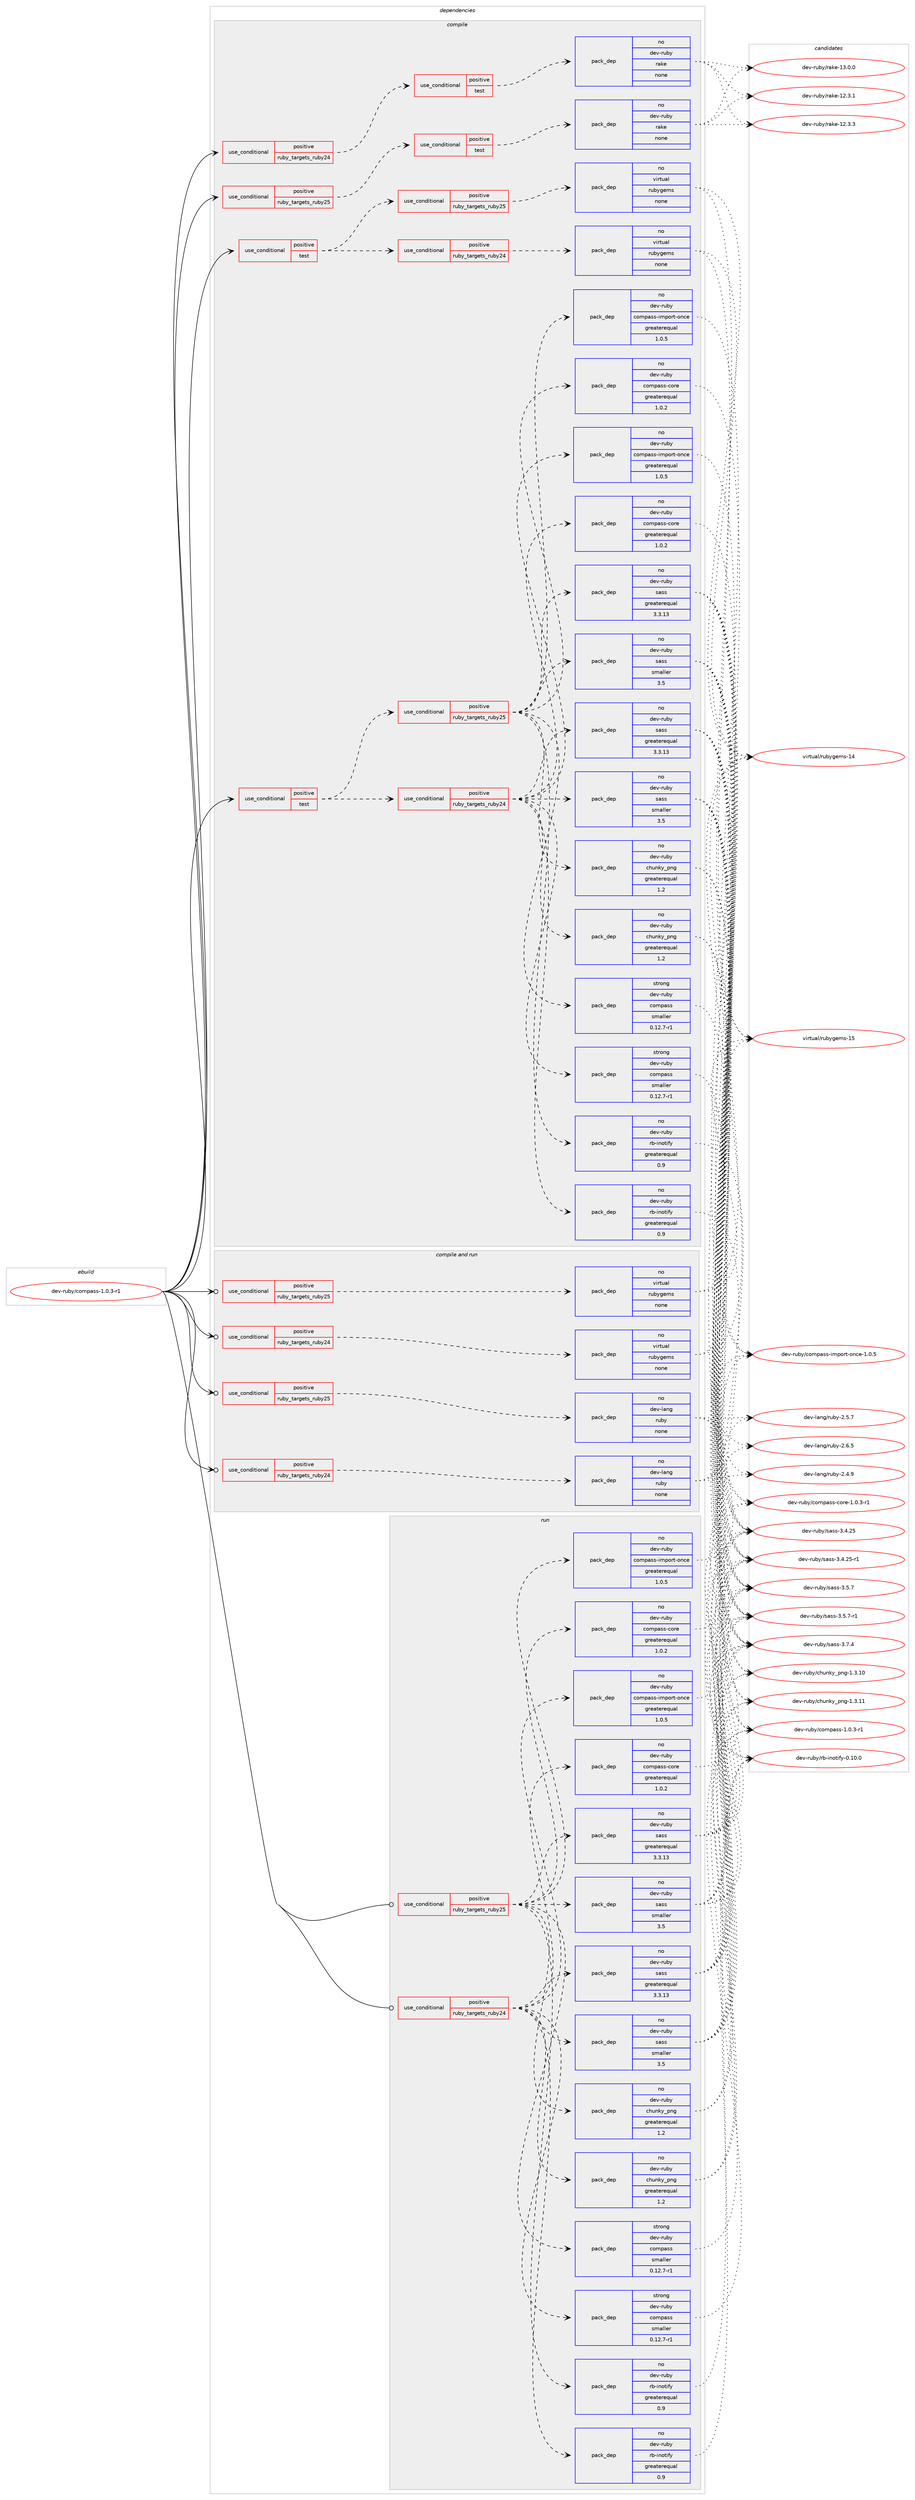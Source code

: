 digraph prolog {

# *************
# Graph options
# *************

newrank=true;
concentrate=true;
compound=true;
graph [rankdir=LR,fontname=Helvetica,fontsize=10,ranksep=1.5];#, ranksep=2.5, nodesep=0.2];
edge  [arrowhead=vee];
node  [fontname=Helvetica,fontsize=10];

# **********
# The ebuild
# **********

subgraph cluster_leftcol {
color=gray;
rank=same;
label=<<i>ebuild</i>>;
id [label="dev-ruby/compass-1.0.3-r1", color=red, width=4, href="../dev-ruby/compass-1.0.3-r1.svg"];
}

# ****************
# The dependencies
# ****************

subgraph cluster_midcol {
color=gray;
label=<<i>dependencies</i>>;
subgraph cluster_compile {
fillcolor="#eeeeee";
style=filled;
label=<<i>compile</i>>;
subgraph cond160646 {
dependency682043 [label=<<TABLE BORDER="0" CELLBORDER="1" CELLSPACING="0" CELLPADDING="4"><TR><TD ROWSPAN="3" CELLPADDING="10">use_conditional</TD></TR><TR><TD>positive</TD></TR><TR><TD>ruby_targets_ruby24</TD></TR></TABLE>>, shape=none, color=red];
subgraph cond160647 {
dependency682044 [label=<<TABLE BORDER="0" CELLBORDER="1" CELLSPACING="0" CELLPADDING="4"><TR><TD ROWSPAN="3" CELLPADDING="10">use_conditional</TD></TR><TR><TD>positive</TD></TR><TR><TD>test</TD></TR></TABLE>>, shape=none, color=red];
subgraph pack509431 {
dependency682045 [label=<<TABLE BORDER="0" CELLBORDER="1" CELLSPACING="0" CELLPADDING="4" WIDTH="220"><TR><TD ROWSPAN="6" CELLPADDING="30">pack_dep</TD></TR><TR><TD WIDTH="110">no</TD></TR><TR><TD>dev-ruby</TD></TR><TR><TD>rake</TD></TR><TR><TD>none</TD></TR><TR><TD></TD></TR></TABLE>>, shape=none, color=blue];
}
dependency682044:e -> dependency682045:w [weight=20,style="dashed",arrowhead="vee"];
}
dependency682043:e -> dependency682044:w [weight=20,style="dashed",arrowhead="vee"];
}
id:e -> dependency682043:w [weight=20,style="solid",arrowhead="vee"];
subgraph cond160648 {
dependency682046 [label=<<TABLE BORDER="0" CELLBORDER="1" CELLSPACING="0" CELLPADDING="4"><TR><TD ROWSPAN="3" CELLPADDING="10">use_conditional</TD></TR><TR><TD>positive</TD></TR><TR><TD>ruby_targets_ruby25</TD></TR></TABLE>>, shape=none, color=red];
subgraph cond160649 {
dependency682047 [label=<<TABLE BORDER="0" CELLBORDER="1" CELLSPACING="0" CELLPADDING="4"><TR><TD ROWSPAN="3" CELLPADDING="10">use_conditional</TD></TR><TR><TD>positive</TD></TR><TR><TD>test</TD></TR></TABLE>>, shape=none, color=red];
subgraph pack509432 {
dependency682048 [label=<<TABLE BORDER="0" CELLBORDER="1" CELLSPACING="0" CELLPADDING="4" WIDTH="220"><TR><TD ROWSPAN="6" CELLPADDING="30">pack_dep</TD></TR><TR><TD WIDTH="110">no</TD></TR><TR><TD>dev-ruby</TD></TR><TR><TD>rake</TD></TR><TR><TD>none</TD></TR><TR><TD></TD></TR></TABLE>>, shape=none, color=blue];
}
dependency682047:e -> dependency682048:w [weight=20,style="dashed",arrowhead="vee"];
}
dependency682046:e -> dependency682047:w [weight=20,style="dashed",arrowhead="vee"];
}
id:e -> dependency682046:w [weight=20,style="solid",arrowhead="vee"];
subgraph cond160650 {
dependency682049 [label=<<TABLE BORDER="0" CELLBORDER="1" CELLSPACING="0" CELLPADDING="4"><TR><TD ROWSPAN="3" CELLPADDING="10">use_conditional</TD></TR><TR><TD>positive</TD></TR><TR><TD>test</TD></TR></TABLE>>, shape=none, color=red];
subgraph cond160651 {
dependency682050 [label=<<TABLE BORDER="0" CELLBORDER="1" CELLSPACING="0" CELLPADDING="4"><TR><TD ROWSPAN="3" CELLPADDING="10">use_conditional</TD></TR><TR><TD>positive</TD></TR><TR><TD>ruby_targets_ruby24</TD></TR></TABLE>>, shape=none, color=red];
subgraph pack509433 {
dependency682051 [label=<<TABLE BORDER="0" CELLBORDER="1" CELLSPACING="0" CELLPADDING="4" WIDTH="220"><TR><TD ROWSPAN="6" CELLPADDING="30">pack_dep</TD></TR><TR><TD WIDTH="110">no</TD></TR><TR><TD>dev-ruby</TD></TR><TR><TD>chunky_png</TD></TR><TR><TD>greaterequal</TD></TR><TR><TD>1.2</TD></TR></TABLE>>, shape=none, color=blue];
}
dependency682050:e -> dependency682051:w [weight=20,style="dashed",arrowhead="vee"];
subgraph pack509434 {
dependency682052 [label=<<TABLE BORDER="0" CELLBORDER="1" CELLSPACING="0" CELLPADDING="4" WIDTH="220"><TR><TD ROWSPAN="6" CELLPADDING="30">pack_dep</TD></TR><TR><TD WIDTH="110">no</TD></TR><TR><TD>dev-ruby</TD></TR><TR><TD>compass-core</TD></TR><TR><TD>greaterequal</TD></TR><TR><TD>1.0.2</TD></TR></TABLE>>, shape=none, color=blue];
}
dependency682050:e -> dependency682052:w [weight=20,style="dashed",arrowhead="vee"];
subgraph pack509435 {
dependency682053 [label=<<TABLE BORDER="0" CELLBORDER="1" CELLSPACING="0" CELLPADDING="4" WIDTH="220"><TR><TD ROWSPAN="6" CELLPADDING="30">pack_dep</TD></TR><TR><TD WIDTH="110">no</TD></TR><TR><TD>dev-ruby</TD></TR><TR><TD>compass-import-once</TD></TR><TR><TD>greaterequal</TD></TR><TR><TD>1.0.5</TD></TR></TABLE>>, shape=none, color=blue];
}
dependency682050:e -> dependency682053:w [weight=20,style="dashed",arrowhead="vee"];
subgraph pack509436 {
dependency682054 [label=<<TABLE BORDER="0" CELLBORDER="1" CELLSPACING="0" CELLPADDING="4" WIDTH="220"><TR><TD ROWSPAN="6" CELLPADDING="30">pack_dep</TD></TR><TR><TD WIDTH="110">no</TD></TR><TR><TD>dev-ruby</TD></TR><TR><TD>rb-inotify</TD></TR><TR><TD>greaterequal</TD></TR><TR><TD>0.9</TD></TR></TABLE>>, shape=none, color=blue];
}
dependency682050:e -> dependency682054:w [weight=20,style="dashed",arrowhead="vee"];
subgraph pack509437 {
dependency682055 [label=<<TABLE BORDER="0" CELLBORDER="1" CELLSPACING="0" CELLPADDING="4" WIDTH="220"><TR><TD ROWSPAN="6" CELLPADDING="30">pack_dep</TD></TR><TR><TD WIDTH="110">no</TD></TR><TR><TD>dev-ruby</TD></TR><TR><TD>sass</TD></TR><TR><TD>greaterequal</TD></TR><TR><TD>3.3.13</TD></TR></TABLE>>, shape=none, color=blue];
}
dependency682050:e -> dependency682055:w [weight=20,style="dashed",arrowhead="vee"];
subgraph pack509438 {
dependency682056 [label=<<TABLE BORDER="0" CELLBORDER="1" CELLSPACING="0" CELLPADDING="4" WIDTH="220"><TR><TD ROWSPAN="6" CELLPADDING="30">pack_dep</TD></TR><TR><TD WIDTH="110">no</TD></TR><TR><TD>dev-ruby</TD></TR><TR><TD>sass</TD></TR><TR><TD>smaller</TD></TR><TR><TD>3.5</TD></TR></TABLE>>, shape=none, color=blue];
}
dependency682050:e -> dependency682056:w [weight=20,style="dashed",arrowhead="vee"];
subgraph pack509439 {
dependency682057 [label=<<TABLE BORDER="0" CELLBORDER="1" CELLSPACING="0" CELLPADDING="4" WIDTH="220"><TR><TD ROWSPAN="6" CELLPADDING="30">pack_dep</TD></TR><TR><TD WIDTH="110">strong</TD></TR><TR><TD>dev-ruby</TD></TR><TR><TD>compass</TD></TR><TR><TD>smaller</TD></TR><TR><TD>0.12.7-r1</TD></TR></TABLE>>, shape=none, color=blue];
}
dependency682050:e -> dependency682057:w [weight=20,style="dashed",arrowhead="vee"];
}
dependency682049:e -> dependency682050:w [weight=20,style="dashed",arrowhead="vee"];
subgraph cond160652 {
dependency682058 [label=<<TABLE BORDER="0" CELLBORDER="1" CELLSPACING="0" CELLPADDING="4"><TR><TD ROWSPAN="3" CELLPADDING="10">use_conditional</TD></TR><TR><TD>positive</TD></TR><TR><TD>ruby_targets_ruby25</TD></TR></TABLE>>, shape=none, color=red];
subgraph pack509440 {
dependency682059 [label=<<TABLE BORDER="0" CELLBORDER="1" CELLSPACING="0" CELLPADDING="4" WIDTH="220"><TR><TD ROWSPAN="6" CELLPADDING="30">pack_dep</TD></TR><TR><TD WIDTH="110">no</TD></TR><TR><TD>dev-ruby</TD></TR><TR><TD>chunky_png</TD></TR><TR><TD>greaterequal</TD></TR><TR><TD>1.2</TD></TR></TABLE>>, shape=none, color=blue];
}
dependency682058:e -> dependency682059:w [weight=20,style="dashed",arrowhead="vee"];
subgraph pack509441 {
dependency682060 [label=<<TABLE BORDER="0" CELLBORDER="1" CELLSPACING="0" CELLPADDING="4" WIDTH="220"><TR><TD ROWSPAN="6" CELLPADDING="30">pack_dep</TD></TR><TR><TD WIDTH="110">no</TD></TR><TR><TD>dev-ruby</TD></TR><TR><TD>compass-core</TD></TR><TR><TD>greaterequal</TD></TR><TR><TD>1.0.2</TD></TR></TABLE>>, shape=none, color=blue];
}
dependency682058:e -> dependency682060:w [weight=20,style="dashed",arrowhead="vee"];
subgraph pack509442 {
dependency682061 [label=<<TABLE BORDER="0" CELLBORDER="1" CELLSPACING="0" CELLPADDING="4" WIDTH="220"><TR><TD ROWSPAN="6" CELLPADDING="30">pack_dep</TD></TR><TR><TD WIDTH="110">no</TD></TR><TR><TD>dev-ruby</TD></TR><TR><TD>compass-import-once</TD></TR><TR><TD>greaterequal</TD></TR><TR><TD>1.0.5</TD></TR></TABLE>>, shape=none, color=blue];
}
dependency682058:e -> dependency682061:w [weight=20,style="dashed",arrowhead="vee"];
subgraph pack509443 {
dependency682062 [label=<<TABLE BORDER="0" CELLBORDER="1" CELLSPACING="0" CELLPADDING="4" WIDTH="220"><TR><TD ROWSPAN="6" CELLPADDING="30">pack_dep</TD></TR><TR><TD WIDTH="110">no</TD></TR><TR><TD>dev-ruby</TD></TR><TR><TD>rb-inotify</TD></TR><TR><TD>greaterequal</TD></TR><TR><TD>0.9</TD></TR></TABLE>>, shape=none, color=blue];
}
dependency682058:e -> dependency682062:w [weight=20,style="dashed",arrowhead="vee"];
subgraph pack509444 {
dependency682063 [label=<<TABLE BORDER="0" CELLBORDER="1" CELLSPACING="0" CELLPADDING="4" WIDTH="220"><TR><TD ROWSPAN="6" CELLPADDING="30">pack_dep</TD></TR><TR><TD WIDTH="110">no</TD></TR><TR><TD>dev-ruby</TD></TR><TR><TD>sass</TD></TR><TR><TD>greaterequal</TD></TR><TR><TD>3.3.13</TD></TR></TABLE>>, shape=none, color=blue];
}
dependency682058:e -> dependency682063:w [weight=20,style="dashed",arrowhead="vee"];
subgraph pack509445 {
dependency682064 [label=<<TABLE BORDER="0" CELLBORDER="1" CELLSPACING="0" CELLPADDING="4" WIDTH="220"><TR><TD ROWSPAN="6" CELLPADDING="30">pack_dep</TD></TR><TR><TD WIDTH="110">no</TD></TR><TR><TD>dev-ruby</TD></TR><TR><TD>sass</TD></TR><TR><TD>smaller</TD></TR><TR><TD>3.5</TD></TR></TABLE>>, shape=none, color=blue];
}
dependency682058:e -> dependency682064:w [weight=20,style="dashed",arrowhead="vee"];
subgraph pack509446 {
dependency682065 [label=<<TABLE BORDER="0" CELLBORDER="1" CELLSPACING="0" CELLPADDING="4" WIDTH="220"><TR><TD ROWSPAN="6" CELLPADDING="30">pack_dep</TD></TR><TR><TD WIDTH="110">strong</TD></TR><TR><TD>dev-ruby</TD></TR><TR><TD>compass</TD></TR><TR><TD>smaller</TD></TR><TR><TD>0.12.7-r1</TD></TR></TABLE>>, shape=none, color=blue];
}
dependency682058:e -> dependency682065:w [weight=20,style="dashed",arrowhead="vee"];
}
dependency682049:e -> dependency682058:w [weight=20,style="dashed",arrowhead="vee"];
}
id:e -> dependency682049:w [weight=20,style="solid",arrowhead="vee"];
subgraph cond160653 {
dependency682066 [label=<<TABLE BORDER="0" CELLBORDER="1" CELLSPACING="0" CELLPADDING="4"><TR><TD ROWSPAN="3" CELLPADDING="10">use_conditional</TD></TR><TR><TD>positive</TD></TR><TR><TD>test</TD></TR></TABLE>>, shape=none, color=red];
subgraph cond160654 {
dependency682067 [label=<<TABLE BORDER="0" CELLBORDER="1" CELLSPACING="0" CELLPADDING="4"><TR><TD ROWSPAN="3" CELLPADDING="10">use_conditional</TD></TR><TR><TD>positive</TD></TR><TR><TD>ruby_targets_ruby24</TD></TR></TABLE>>, shape=none, color=red];
subgraph pack509447 {
dependency682068 [label=<<TABLE BORDER="0" CELLBORDER="1" CELLSPACING="0" CELLPADDING="4" WIDTH="220"><TR><TD ROWSPAN="6" CELLPADDING="30">pack_dep</TD></TR><TR><TD WIDTH="110">no</TD></TR><TR><TD>virtual</TD></TR><TR><TD>rubygems</TD></TR><TR><TD>none</TD></TR><TR><TD></TD></TR></TABLE>>, shape=none, color=blue];
}
dependency682067:e -> dependency682068:w [weight=20,style="dashed",arrowhead="vee"];
}
dependency682066:e -> dependency682067:w [weight=20,style="dashed",arrowhead="vee"];
subgraph cond160655 {
dependency682069 [label=<<TABLE BORDER="0" CELLBORDER="1" CELLSPACING="0" CELLPADDING="4"><TR><TD ROWSPAN="3" CELLPADDING="10">use_conditional</TD></TR><TR><TD>positive</TD></TR><TR><TD>ruby_targets_ruby25</TD></TR></TABLE>>, shape=none, color=red];
subgraph pack509448 {
dependency682070 [label=<<TABLE BORDER="0" CELLBORDER="1" CELLSPACING="0" CELLPADDING="4" WIDTH="220"><TR><TD ROWSPAN="6" CELLPADDING="30">pack_dep</TD></TR><TR><TD WIDTH="110">no</TD></TR><TR><TD>virtual</TD></TR><TR><TD>rubygems</TD></TR><TR><TD>none</TD></TR><TR><TD></TD></TR></TABLE>>, shape=none, color=blue];
}
dependency682069:e -> dependency682070:w [weight=20,style="dashed",arrowhead="vee"];
}
dependency682066:e -> dependency682069:w [weight=20,style="dashed",arrowhead="vee"];
}
id:e -> dependency682066:w [weight=20,style="solid",arrowhead="vee"];
}
subgraph cluster_compileandrun {
fillcolor="#eeeeee";
style=filled;
label=<<i>compile and run</i>>;
subgraph cond160656 {
dependency682071 [label=<<TABLE BORDER="0" CELLBORDER="1" CELLSPACING="0" CELLPADDING="4"><TR><TD ROWSPAN="3" CELLPADDING="10">use_conditional</TD></TR><TR><TD>positive</TD></TR><TR><TD>ruby_targets_ruby24</TD></TR></TABLE>>, shape=none, color=red];
subgraph pack509449 {
dependency682072 [label=<<TABLE BORDER="0" CELLBORDER="1" CELLSPACING="0" CELLPADDING="4" WIDTH="220"><TR><TD ROWSPAN="6" CELLPADDING="30">pack_dep</TD></TR><TR><TD WIDTH="110">no</TD></TR><TR><TD>dev-lang</TD></TR><TR><TD>ruby</TD></TR><TR><TD>none</TD></TR><TR><TD></TD></TR></TABLE>>, shape=none, color=blue];
}
dependency682071:e -> dependency682072:w [weight=20,style="dashed",arrowhead="vee"];
}
id:e -> dependency682071:w [weight=20,style="solid",arrowhead="odotvee"];
subgraph cond160657 {
dependency682073 [label=<<TABLE BORDER="0" CELLBORDER="1" CELLSPACING="0" CELLPADDING="4"><TR><TD ROWSPAN="3" CELLPADDING="10">use_conditional</TD></TR><TR><TD>positive</TD></TR><TR><TD>ruby_targets_ruby24</TD></TR></TABLE>>, shape=none, color=red];
subgraph pack509450 {
dependency682074 [label=<<TABLE BORDER="0" CELLBORDER="1" CELLSPACING="0" CELLPADDING="4" WIDTH="220"><TR><TD ROWSPAN="6" CELLPADDING="30">pack_dep</TD></TR><TR><TD WIDTH="110">no</TD></TR><TR><TD>virtual</TD></TR><TR><TD>rubygems</TD></TR><TR><TD>none</TD></TR><TR><TD></TD></TR></TABLE>>, shape=none, color=blue];
}
dependency682073:e -> dependency682074:w [weight=20,style="dashed",arrowhead="vee"];
}
id:e -> dependency682073:w [weight=20,style="solid",arrowhead="odotvee"];
subgraph cond160658 {
dependency682075 [label=<<TABLE BORDER="0" CELLBORDER="1" CELLSPACING="0" CELLPADDING="4"><TR><TD ROWSPAN="3" CELLPADDING="10">use_conditional</TD></TR><TR><TD>positive</TD></TR><TR><TD>ruby_targets_ruby25</TD></TR></TABLE>>, shape=none, color=red];
subgraph pack509451 {
dependency682076 [label=<<TABLE BORDER="0" CELLBORDER="1" CELLSPACING="0" CELLPADDING="4" WIDTH="220"><TR><TD ROWSPAN="6" CELLPADDING="30">pack_dep</TD></TR><TR><TD WIDTH="110">no</TD></TR><TR><TD>dev-lang</TD></TR><TR><TD>ruby</TD></TR><TR><TD>none</TD></TR><TR><TD></TD></TR></TABLE>>, shape=none, color=blue];
}
dependency682075:e -> dependency682076:w [weight=20,style="dashed",arrowhead="vee"];
}
id:e -> dependency682075:w [weight=20,style="solid",arrowhead="odotvee"];
subgraph cond160659 {
dependency682077 [label=<<TABLE BORDER="0" CELLBORDER="1" CELLSPACING="0" CELLPADDING="4"><TR><TD ROWSPAN="3" CELLPADDING="10">use_conditional</TD></TR><TR><TD>positive</TD></TR><TR><TD>ruby_targets_ruby25</TD></TR></TABLE>>, shape=none, color=red];
subgraph pack509452 {
dependency682078 [label=<<TABLE BORDER="0" CELLBORDER="1" CELLSPACING="0" CELLPADDING="4" WIDTH="220"><TR><TD ROWSPAN="6" CELLPADDING="30">pack_dep</TD></TR><TR><TD WIDTH="110">no</TD></TR><TR><TD>virtual</TD></TR><TR><TD>rubygems</TD></TR><TR><TD>none</TD></TR><TR><TD></TD></TR></TABLE>>, shape=none, color=blue];
}
dependency682077:e -> dependency682078:w [weight=20,style="dashed",arrowhead="vee"];
}
id:e -> dependency682077:w [weight=20,style="solid",arrowhead="odotvee"];
}
subgraph cluster_run {
fillcolor="#eeeeee";
style=filled;
label=<<i>run</i>>;
subgraph cond160660 {
dependency682079 [label=<<TABLE BORDER="0" CELLBORDER="1" CELLSPACING="0" CELLPADDING="4"><TR><TD ROWSPAN="3" CELLPADDING="10">use_conditional</TD></TR><TR><TD>positive</TD></TR><TR><TD>ruby_targets_ruby24</TD></TR></TABLE>>, shape=none, color=red];
subgraph pack509453 {
dependency682080 [label=<<TABLE BORDER="0" CELLBORDER="1" CELLSPACING="0" CELLPADDING="4" WIDTH="220"><TR><TD ROWSPAN="6" CELLPADDING="30">pack_dep</TD></TR><TR><TD WIDTH="110">no</TD></TR><TR><TD>dev-ruby</TD></TR><TR><TD>chunky_png</TD></TR><TR><TD>greaterequal</TD></TR><TR><TD>1.2</TD></TR></TABLE>>, shape=none, color=blue];
}
dependency682079:e -> dependency682080:w [weight=20,style="dashed",arrowhead="vee"];
subgraph pack509454 {
dependency682081 [label=<<TABLE BORDER="0" CELLBORDER="1" CELLSPACING="0" CELLPADDING="4" WIDTH="220"><TR><TD ROWSPAN="6" CELLPADDING="30">pack_dep</TD></TR><TR><TD WIDTH="110">no</TD></TR><TR><TD>dev-ruby</TD></TR><TR><TD>compass-core</TD></TR><TR><TD>greaterequal</TD></TR><TR><TD>1.0.2</TD></TR></TABLE>>, shape=none, color=blue];
}
dependency682079:e -> dependency682081:w [weight=20,style="dashed",arrowhead="vee"];
subgraph pack509455 {
dependency682082 [label=<<TABLE BORDER="0" CELLBORDER="1" CELLSPACING="0" CELLPADDING="4" WIDTH="220"><TR><TD ROWSPAN="6" CELLPADDING="30">pack_dep</TD></TR><TR><TD WIDTH="110">no</TD></TR><TR><TD>dev-ruby</TD></TR><TR><TD>compass-import-once</TD></TR><TR><TD>greaterequal</TD></TR><TR><TD>1.0.5</TD></TR></TABLE>>, shape=none, color=blue];
}
dependency682079:e -> dependency682082:w [weight=20,style="dashed",arrowhead="vee"];
subgraph pack509456 {
dependency682083 [label=<<TABLE BORDER="0" CELLBORDER="1" CELLSPACING="0" CELLPADDING="4" WIDTH="220"><TR><TD ROWSPAN="6" CELLPADDING="30">pack_dep</TD></TR><TR><TD WIDTH="110">no</TD></TR><TR><TD>dev-ruby</TD></TR><TR><TD>rb-inotify</TD></TR><TR><TD>greaterequal</TD></TR><TR><TD>0.9</TD></TR></TABLE>>, shape=none, color=blue];
}
dependency682079:e -> dependency682083:w [weight=20,style="dashed",arrowhead="vee"];
subgraph pack509457 {
dependency682084 [label=<<TABLE BORDER="0" CELLBORDER="1" CELLSPACING="0" CELLPADDING="4" WIDTH="220"><TR><TD ROWSPAN="6" CELLPADDING="30">pack_dep</TD></TR><TR><TD WIDTH="110">no</TD></TR><TR><TD>dev-ruby</TD></TR><TR><TD>sass</TD></TR><TR><TD>greaterequal</TD></TR><TR><TD>3.3.13</TD></TR></TABLE>>, shape=none, color=blue];
}
dependency682079:e -> dependency682084:w [weight=20,style="dashed",arrowhead="vee"];
subgraph pack509458 {
dependency682085 [label=<<TABLE BORDER="0" CELLBORDER="1" CELLSPACING="0" CELLPADDING="4" WIDTH="220"><TR><TD ROWSPAN="6" CELLPADDING="30">pack_dep</TD></TR><TR><TD WIDTH="110">no</TD></TR><TR><TD>dev-ruby</TD></TR><TR><TD>sass</TD></TR><TR><TD>smaller</TD></TR><TR><TD>3.5</TD></TR></TABLE>>, shape=none, color=blue];
}
dependency682079:e -> dependency682085:w [weight=20,style="dashed",arrowhead="vee"];
subgraph pack509459 {
dependency682086 [label=<<TABLE BORDER="0" CELLBORDER="1" CELLSPACING="0" CELLPADDING="4" WIDTH="220"><TR><TD ROWSPAN="6" CELLPADDING="30">pack_dep</TD></TR><TR><TD WIDTH="110">strong</TD></TR><TR><TD>dev-ruby</TD></TR><TR><TD>compass</TD></TR><TR><TD>smaller</TD></TR><TR><TD>0.12.7-r1</TD></TR></TABLE>>, shape=none, color=blue];
}
dependency682079:e -> dependency682086:w [weight=20,style="dashed",arrowhead="vee"];
}
id:e -> dependency682079:w [weight=20,style="solid",arrowhead="odot"];
subgraph cond160661 {
dependency682087 [label=<<TABLE BORDER="0" CELLBORDER="1" CELLSPACING="0" CELLPADDING="4"><TR><TD ROWSPAN="3" CELLPADDING="10">use_conditional</TD></TR><TR><TD>positive</TD></TR><TR><TD>ruby_targets_ruby25</TD></TR></TABLE>>, shape=none, color=red];
subgraph pack509460 {
dependency682088 [label=<<TABLE BORDER="0" CELLBORDER="1" CELLSPACING="0" CELLPADDING="4" WIDTH="220"><TR><TD ROWSPAN="6" CELLPADDING="30">pack_dep</TD></TR><TR><TD WIDTH="110">no</TD></TR><TR><TD>dev-ruby</TD></TR><TR><TD>chunky_png</TD></TR><TR><TD>greaterequal</TD></TR><TR><TD>1.2</TD></TR></TABLE>>, shape=none, color=blue];
}
dependency682087:e -> dependency682088:w [weight=20,style="dashed",arrowhead="vee"];
subgraph pack509461 {
dependency682089 [label=<<TABLE BORDER="0" CELLBORDER="1" CELLSPACING="0" CELLPADDING="4" WIDTH="220"><TR><TD ROWSPAN="6" CELLPADDING="30">pack_dep</TD></TR><TR><TD WIDTH="110">no</TD></TR><TR><TD>dev-ruby</TD></TR><TR><TD>compass-core</TD></TR><TR><TD>greaterequal</TD></TR><TR><TD>1.0.2</TD></TR></TABLE>>, shape=none, color=blue];
}
dependency682087:e -> dependency682089:w [weight=20,style="dashed",arrowhead="vee"];
subgraph pack509462 {
dependency682090 [label=<<TABLE BORDER="0" CELLBORDER="1" CELLSPACING="0" CELLPADDING="4" WIDTH="220"><TR><TD ROWSPAN="6" CELLPADDING="30">pack_dep</TD></TR><TR><TD WIDTH="110">no</TD></TR><TR><TD>dev-ruby</TD></TR><TR><TD>compass-import-once</TD></TR><TR><TD>greaterequal</TD></TR><TR><TD>1.0.5</TD></TR></TABLE>>, shape=none, color=blue];
}
dependency682087:e -> dependency682090:w [weight=20,style="dashed",arrowhead="vee"];
subgraph pack509463 {
dependency682091 [label=<<TABLE BORDER="0" CELLBORDER="1" CELLSPACING="0" CELLPADDING="4" WIDTH="220"><TR><TD ROWSPAN="6" CELLPADDING="30">pack_dep</TD></TR><TR><TD WIDTH="110">no</TD></TR><TR><TD>dev-ruby</TD></TR><TR><TD>rb-inotify</TD></TR><TR><TD>greaterequal</TD></TR><TR><TD>0.9</TD></TR></TABLE>>, shape=none, color=blue];
}
dependency682087:e -> dependency682091:w [weight=20,style="dashed",arrowhead="vee"];
subgraph pack509464 {
dependency682092 [label=<<TABLE BORDER="0" CELLBORDER="1" CELLSPACING="0" CELLPADDING="4" WIDTH="220"><TR><TD ROWSPAN="6" CELLPADDING="30">pack_dep</TD></TR><TR><TD WIDTH="110">no</TD></TR><TR><TD>dev-ruby</TD></TR><TR><TD>sass</TD></TR><TR><TD>greaterequal</TD></TR><TR><TD>3.3.13</TD></TR></TABLE>>, shape=none, color=blue];
}
dependency682087:e -> dependency682092:w [weight=20,style="dashed",arrowhead="vee"];
subgraph pack509465 {
dependency682093 [label=<<TABLE BORDER="0" CELLBORDER="1" CELLSPACING="0" CELLPADDING="4" WIDTH="220"><TR><TD ROWSPAN="6" CELLPADDING="30">pack_dep</TD></TR><TR><TD WIDTH="110">no</TD></TR><TR><TD>dev-ruby</TD></TR><TR><TD>sass</TD></TR><TR><TD>smaller</TD></TR><TR><TD>3.5</TD></TR></TABLE>>, shape=none, color=blue];
}
dependency682087:e -> dependency682093:w [weight=20,style="dashed",arrowhead="vee"];
subgraph pack509466 {
dependency682094 [label=<<TABLE BORDER="0" CELLBORDER="1" CELLSPACING="0" CELLPADDING="4" WIDTH="220"><TR><TD ROWSPAN="6" CELLPADDING="30">pack_dep</TD></TR><TR><TD WIDTH="110">strong</TD></TR><TR><TD>dev-ruby</TD></TR><TR><TD>compass</TD></TR><TR><TD>smaller</TD></TR><TR><TD>0.12.7-r1</TD></TR></TABLE>>, shape=none, color=blue];
}
dependency682087:e -> dependency682094:w [weight=20,style="dashed",arrowhead="vee"];
}
id:e -> dependency682087:w [weight=20,style="solid",arrowhead="odot"];
}
}

# **************
# The candidates
# **************

subgraph cluster_choices {
rank=same;
color=gray;
label=<<i>candidates</i>>;

subgraph choice509431 {
color=black;
nodesep=1;
choice1001011184511411798121471149710710145495046514649 [label="dev-ruby/rake-12.3.1", color=red, width=4,href="../dev-ruby/rake-12.3.1.svg"];
choice1001011184511411798121471149710710145495046514651 [label="dev-ruby/rake-12.3.3", color=red, width=4,href="../dev-ruby/rake-12.3.3.svg"];
choice1001011184511411798121471149710710145495146484648 [label="dev-ruby/rake-13.0.0", color=red, width=4,href="../dev-ruby/rake-13.0.0.svg"];
dependency682045:e -> choice1001011184511411798121471149710710145495046514649:w [style=dotted,weight="100"];
dependency682045:e -> choice1001011184511411798121471149710710145495046514651:w [style=dotted,weight="100"];
dependency682045:e -> choice1001011184511411798121471149710710145495146484648:w [style=dotted,weight="100"];
}
subgraph choice509432 {
color=black;
nodesep=1;
choice1001011184511411798121471149710710145495046514649 [label="dev-ruby/rake-12.3.1", color=red, width=4,href="../dev-ruby/rake-12.3.1.svg"];
choice1001011184511411798121471149710710145495046514651 [label="dev-ruby/rake-12.3.3", color=red, width=4,href="../dev-ruby/rake-12.3.3.svg"];
choice1001011184511411798121471149710710145495146484648 [label="dev-ruby/rake-13.0.0", color=red, width=4,href="../dev-ruby/rake-13.0.0.svg"];
dependency682048:e -> choice1001011184511411798121471149710710145495046514649:w [style=dotted,weight="100"];
dependency682048:e -> choice1001011184511411798121471149710710145495046514651:w [style=dotted,weight="100"];
dependency682048:e -> choice1001011184511411798121471149710710145495146484648:w [style=dotted,weight="100"];
}
subgraph choice509433 {
color=black;
nodesep=1;
choice100101118451141179812147991041171101071219511211010345494651464948 [label="dev-ruby/chunky_png-1.3.10", color=red, width=4,href="../dev-ruby/chunky_png-1.3.10.svg"];
choice100101118451141179812147991041171101071219511211010345494651464949 [label="dev-ruby/chunky_png-1.3.11", color=red, width=4,href="../dev-ruby/chunky_png-1.3.11.svg"];
dependency682051:e -> choice100101118451141179812147991041171101071219511211010345494651464948:w [style=dotted,weight="100"];
dependency682051:e -> choice100101118451141179812147991041171101071219511211010345494651464949:w [style=dotted,weight="100"];
}
subgraph choice509434 {
color=black;
nodesep=1;
choice100101118451141179812147991111091129711511545991111141014549464846514511449 [label="dev-ruby/compass-core-1.0.3-r1", color=red, width=4,href="../dev-ruby/compass-core-1.0.3-r1.svg"];
dependency682052:e -> choice100101118451141179812147991111091129711511545991111141014549464846514511449:w [style=dotted,weight="100"];
}
subgraph choice509435 {
color=black;
nodesep=1;
choice1001011184511411798121479911110911297115115451051091121111141164511111099101454946484653 [label="dev-ruby/compass-import-once-1.0.5", color=red, width=4,href="../dev-ruby/compass-import-once-1.0.5.svg"];
dependency682053:e -> choice1001011184511411798121479911110911297115115451051091121111141164511111099101454946484653:w [style=dotted,weight="100"];
}
subgraph choice509436 {
color=black;
nodesep=1;
choice100101118451141179812147114984510511011111610510212145484649484648 [label="dev-ruby/rb-inotify-0.10.0", color=red, width=4,href="../dev-ruby/rb-inotify-0.10.0.svg"];
dependency682054:e -> choice100101118451141179812147114984510511011111610510212145484649484648:w [style=dotted,weight="100"];
}
subgraph choice509437 {
color=black;
nodesep=1;
choice1001011184511411798121471159711511545514652465053 [label="dev-ruby/sass-3.4.25", color=red, width=4,href="../dev-ruby/sass-3.4.25.svg"];
choice10010111845114117981214711597115115455146524650534511449 [label="dev-ruby/sass-3.4.25-r1", color=red, width=4,href="../dev-ruby/sass-3.4.25-r1.svg"];
choice10010111845114117981214711597115115455146534655 [label="dev-ruby/sass-3.5.7", color=red, width=4,href="../dev-ruby/sass-3.5.7.svg"];
choice100101118451141179812147115971151154551465346554511449 [label="dev-ruby/sass-3.5.7-r1", color=red, width=4,href="../dev-ruby/sass-3.5.7-r1.svg"];
choice10010111845114117981214711597115115455146554652 [label="dev-ruby/sass-3.7.4", color=red, width=4,href="../dev-ruby/sass-3.7.4.svg"];
dependency682055:e -> choice1001011184511411798121471159711511545514652465053:w [style=dotted,weight="100"];
dependency682055:e -> choice10010111845114117981214711597115115455146524650534511449:w [style=dotted,weight="100"];
dependency682055:e -> choice10010111845114117981214711597115115455146534655:w [style=dotted,weight="100"];
dependency682055:e -> choice100101118451141179812147115971151154551465346554511449:w [style=dotted,weight="100"];
dependency682055:e -> choice10010111845114117981214711597115115455146554652:w [style=dotted,weight="100"];
}
subgraph choice509438 {
color=black;
nodesep=1;
choice1001011184511411798121471159711511545514652465053 [label="dev-ruby/sass-3.4.25", color=red, width=4,href="../dev-ruby/sass-3.4.25.svg"];
choice10010111845114117981214711597115115455146524650534511449 [label="dev-ruby/sass-3.4.25-r1", color=red, width=4,href="../dev-ruby/sass-3.4.25-r1.svg"];
choice10010111845114117981214711597115115455146534655 [label="dev-ruby/sass-3.5.7", color=red, width=4,href="../dev-ruby/sass-3.5.7.svg"];
choice100101118451141179812147115971151154551465346554511449 [label="dev-ruby/sass-3.5.7-r1", color=red, width=4,href="../dev-ruby/sass-3.5.7-r1.svg"];
choice10010111845114117981214711597115115455146554652 [label="dev-ruby/sass-3.7.4", color=red, width=4,href="../dev-ruby/sass-3.7.4.svg"];
dependency682056:e -> choice1001011184511411798121471159711511545514652465053:w [style=dotted,weight="100"];
dependency682056:e -> choice10010111845114117981214711597115115455146524650534511449:w [style=dotted,weight="100"];
dependency682056:e -> choice10010111845114117981214711597115115455146534655:w [style=dotted,weight="100"];
dependency682056:e -> choice100101118451141179812147115971151154551465346554511449:w [style=dotted,weight="100"];
dependency682056:e -> choice10010111845114117981214711597115115455146554652:w [style=dotted,weight="100"];
}
subgraph choice509439 {
color=black;
nodesep=1;
choice10010111845114117981214799111109112971151154549464846514511449 [label="dev-ruby/compass-1.0.3-r1", color=red, width=4,href="../dev-ruby/compass-1.0.3-r1.svg"];
dependency682057:e -> choice10010111845114117981214799111109112971151154549464846514511449:w [style=dotted,weight="100"];
}
subgraph choice509440 {
color=black;
nodesep=1;
choice100101118451141179812147991041171101071219511211010345494651464948 [label="dev-ruby/chunky_png-1.3.10", color=red, width=4,href="../dev-ruby/chunky_png-1.3.10.svg"];
choice100101118451141179812147991041171101071219511211010345494651464949 [label="dev-ruby/chunky_png-1.3.11", color=red, width=4,href="../dev-ruby/chunky_png-1.3.11.svg"];
dependency682059:e -> choice100101118451141179812147991041171101071219511211010345494651464948:w [style=dotted,weight="100"];
dependency682059:e -> choice100101118451141179812147991041171101071219511211010345494651464949:w [style=dotted,weight="100"];
}
subgraph choice509441 {
color=black;
nodesep=1;
choice100101118451141179812147991111091129711511545991111141014549464846514511449 [label="dev-ruby/compass-core-1.0.3-r1", color=red, width=4,href="../dev-ruby/compass-core-1.0.3-r1.svg"];
dependency682060:e -> choice100101118451141179812147991111091129711511545991111141014549464846514511449:w [style=dotted,weight="100"];
}
subgraph choice509442 {
color=black;
nodesep=1;
choice1001011184511411798121479911110911297115115451051091121111141164511111099101454946484653 [label="dev-ruby/compass-import-once-1.0.5", color=red, width=4,href="../dev-ruby/compass-import-once-1.0.5.svg"];
dependency682061:e -> choice1001011184511411798121479911110911297115115451051091121111141164511111099101454946484653:w [style=dotted,weight="100"];
}
subgraph choice509443 {
color=black;
nodesep=1;
choice100101118451141179812147114984510511011111610510212145484649484648 [label="dev-ruby/rb-inotify-0.10.0", color=red, width=4,href="../dev-ruby/rb-inotify-0.10.0.svg"];
dependency682062:e -> choice100101118451141179812147114984510511011111610510212145484649484648:w [style=dotted,weight="100"];
}
subgraph choice509444 {
color=black;
nodesep=1;
choice1001011184511411798121471159711511545514652465053 [label="dev-ruby/sass-3.4.25", color=red, width=4,href="../dev-ruby/sass-3.4.25.svg"];
choice10010111845114117981214711597115115455146524650534511449 [label="dev-ruby/sass-3.4.25-r1", color=red, width=4,href="../dev-ruby/sass-3.4.25-r1.svg"];
choice10010111845114117981214711597115115455146534655 [label="dev-ruby/sass-3.5.7", color=red, width=4,href="../dev-ruby/sass-3.5.7.svg"];
choice100101118451141179812147115971151154551465346554511449 [label="dev-ruby/sass-3.5.7-r1", color=red, width=4,href="../dev-ruby/sass-3.5.7-r1.svg"];
choice10010111845114117981214711597115115455146554652 [label="dev-ruby/sass-3.7.4", color=red, width=4,href="../dev-ruby/sass-3.7.4.svg"];
dependency682063:e -> choice1001011184511411798121471159711511545514652465053:w [style=dotted,weight="100"];
dependency682063:e -> choice10010111845114117981214711597115115455146524650534511449:w [style=dotted,weight="100"];
dependency682063:e -> choice10010111845114117981214711597115115455146534655:w [style=dotted,weight="100"];
dependency682063:e -> choice100101118451141179812147115971151154551465346554511449:w [style=dotted,weight="100"];
dependency682063:e -> choice10010111845114117981214711597115115455146554652:w [style=dotted,weight="100"];
}
subgraph choice509445 {
color=black;
nodesep=1;
choice1001011184511411798121471159711511545514652465053 [label="dev-ruby/sass-3.4.25", color=red, width=4,href="../dev-ruby/sass-3.4.25.svg"];
choice10010111845114117981214711597115115455146524650534511449 [label="dev-ruby/sass-3.4.25-r1", color=red, width=4,href="../dev-ruby/sass-3.4.25-r1.svg"];
choice10010111845114117981214711597115115455146534655 [label="dev-ruby/sass-3.5.7", color=red, width=4,href="../dev-ruby/sass-3.5.7.svg"];
choice100101118451141179812147115971151154551465346554511449 [label="dev-ruby/sass-3.5.7-r1", color=red, width=4,href="../dev-ruby/sass-3.5.7-r1.svg"];
choice10010111845114117981214711597115115455146554652 [label="dev-ruby/sass-3.7.4", color=red, width=4,href="../dev-ruby/sass-3.7.4.svg"];
dependency682064:e -> choice1001011184511411798121471159711511545514652465053:w [style=dotted,weight="100"];
dependency682064:e -> choice10010111845114117981214711597115115455146524650534511449:w [style=dotted,weight="100"];
dependency682064:e -> choice10010111845114117981214711597115115455146534655:w [style=dotted,weight="100"];
dependency682064:e -> choice100101118451141179812147115971151154551465346554511449:w [style=dotted,weight="100"];
dependency682064:e -> choice10010111845114117981214711597115115455146554652:w [style=dotted,weight="100"];
}
subgraph choice509446 {
color=black;
nodesep=1;
choice10010111845114117981214799111109112971151154549464846514511449 [label="dev-ruby/compass-1.0.3-r1", color=red, width=4,href="../dev-ruby/compass-1.0.3-r1.svg"];
dependency682065:e -> choice10010111845114117981214799111109112971151154549464846514511449:w [style=dotted,weight="100"];
}
subgraph choice509447 {
color=black;
nodesep=1;
choice118105114116117971084711411798121103101109115454952 [label="virtual/rubygems-14", color=red, width=4,href="../virtual/rubygems-14.svg"];
choice118105114116117971084711411798121103101109115454953 [label="virtual/rubygems-15", color=red, width=4,href="../virtual/rubygems-15.svg"];
dependency682068:e -> choice118105114116117971084711411798121103101109115454952:w [style=dotted,weight="100"];
dependency682068:e -> choice118105114116117971084711411798121103101109115454953:w [style=dotted,weight="100"];
}
subgraph choice509448 {
color=black;
nodesep=1;
choice118105114116117971084711411798121103101109115454952 [label="virtual/rubygems-14", color=red, width=4,href="../virtual/rubygems-14.svg"];
choice118105114116117971084711411798121103101109115454953 [label="virtual/rubygems-15", color=red, width=4,href="../virtual/rubygems-15.svg"];
dependency682070:e -> choice118105114116117971084711411798121103101109115454952:w [style=dotted,weight="100"];
dependency682070:e -> choice118105114116117971084711411798121103101109115454953:w [style=dotted,weight="100"];
}
subgraph choice509449 {
color=black;
nodesep=1;
choice10010111845108971101034711411798121455046524657 [label="dev-lang/ruby-2.4.9", color=red, width=4,href="../dev-lang/ruby-2.4.9.svg"];
choice10010111845108971101034711411798121455046534655 [label="dev-lang/ruby-2.5.7", color=red, width=4,href="../dev-lang/ruby-2.5.7.svg"];
choice10010111845108971101034711411798121455046544653 [label="dev-lang/ruby-2.6.5", color=red, width=4,href="../dev-lang/ruby-2.6.5.svg"];
dependency682072:e -> choice10010111845108971101034711411798121455046524657:w [style=dotted,weight="100"];
dependency682072:e -> choice10010111845108971101034711411798121455046534655:w [style=dotted,weight="100"];
dependency682072:e -> choice10010111845108971101034711411798121455046544653:w [style=dotted,weight="100"];
}
subgraph choice509450 {
color=black;
nodesep=1;
choice118105114116117971084711411798121103101109115454952 [label="virtual/rubygems-14", color=red, width=4,href="../virtual/rubygems-14.svg"];
choice118105114116117971084711411798121103101109115454953 [label="virtual/rubygems-15", color=red, width=4,href="../virtual/rubygems-15.svg"];
dependency682074:e -> choice118105114116117971084711411798121103101109115454952:w [style=dotted,weight="100"];
dependency682074:e -> choice118105114116117971084711411798121103101109115454953:w [style=dotted,weight="100"];
}
subgraph choice509451 {
color=black;
nodesep=1;
choice10010111845108971101034711411798121455046524657 [label="dev-lang/ruby-2.4.9", color=red, width=4,href="../dev-lang/ruby-2.4.9.svg"];
choice10010111845108971101034711411798121455046534655 [label="dev-lang/ruby-2.5.7", color=red, width=4,href="../dev-lang/ruby-2.5.7.svg"];
choice10010111845108971101034711411798121455046544653 [label="dev-lang/ruby-2.6.5", color=red, width=4,href="../dev-lang/ruby-2.6.5.svg"];
dependency682076:e -> choice10010111845108971101034711411798121455046524657:w [style=dotted,weight="100"];
dependency682076:e -> choice10010111845108971101034711411798121455046534655:w [style=dotted,weight="100"];
dependency682076:e -> choice10010111845108971101034711411798121455046544653:w [style=dotted,weight="100"];
}
subgraph choice509452 {
color=black;
nodesep=1;
choice118105114116117971084711411798121103101109115454952 [label="virtual/rubygems-14", color=red, width=4,href="../virtual/rubygems-14.svg"];
choice118105114116117971084711411798121103101109115454953 [label="virtual/rubygems-15", color=red, width=4,href="../virtual/rubygems-15.svg"];
dependency682078:e -> choice118105114116117971084711411798121103101109115454952:w [style=dotted,weight="100"];
dependency682078:e -> choice118105114116117971084711411798121103101109115454953:w [style=dotted,weight="100"];
}
subgraph choice509453 {
color=black;
nodesep=1;
choice100101118451141179812147991041171101071219511211010345494651464948 [label="dev-ruby/chunky_png-1.3.10", color=red, width=4,href="../dev-ruby/chunky_png-1.3.10.svg"];
choice100101118451141179812147991041171101071219511211010345494651464949 [label="dev-ruby/chunky_png-1.3.11", color=red, width=4,href="../dev-ruby/chunky_png-1.3.11.svg"];
dependency682080:e -> choice100101118451141179812147991041171101071219511211010345494651464948:w [style=dotted,weight="100"];
dependency682080:e -> choice100101118451141179812147991041171101071219511211010345494651464949:w [style=dotted,weight="100"];
}
subgraph choice509454 {
color=black;
nodesep=1;
choice100101118451141179812147991111091129711511545991111141014549464846514511449 [label="dev-ruby/compass-core-1.0.3-r1", color=red, width=4,href="../dev-ruby/compass-core-1.0.3-r1.svg"];
dependency682081:e -> choice100101118451141179812147991111091129711511545991111141014549464846514511449:w [style=dotted,weight="100"];
}
subgraph choice509455 {
color=black;
nodesep=1;
choice1001011184511411798121479911110911297115115451051091121111141164511111099101454946484653 [label="dev-ruby/compass-import-once-1.0.5", color=red, width=4,href="../dev-ruby/compass-import-once-1.0.5.svg"];
dependency682082:e -> choice1001011184511411798121479911110911297115115451051091121111141164511111099101454946484653:w [style=dotted,weight="100"];
}
subgraph choice509456 {
color=black;
nodesep=1;
choice100101118451141179812147114984510511011111610510212145484649484648 [label="dev-ruby/rb-inotify-0.10.0", color=red, width=4,href="../dev-ruby/rb-inotify-0.10.0.svg"];
dependency682083:e -> choice100101118451141179812147114984510511011111610510212145484649484648:w [style=dotted,weight="100"];
}
subgraph choice509457 {
color=black;
nodesep=1;
choice1001011184511411798121471159711511545514652465053 [label="dev-ruby/sass-3.4.25", color=red, width=4,href="../dev-ruby/sass-3.4.25.svg"];
choice10010111845114117981214711597115115455146524650534511449 [label="dev-ruby/sass-3.4.25-r1", color=red, width=4,href="../dev-ruby/sass-3.4.25-r1.svg"];
choice10010111845114117981214711597115115455146534655 [label="dev-ruby/sass-3.5.7", color=red, width=4,href="../dev-ruby/sass-3.5.7.svg"];
choice100101118451141179812147115971151154551465346554511449 [label="dev-ruby/sass-3.5.7-r1", color=red, width=4,href="../dev-ruby/sass-3.5.7-r1.svg"];
choice10010111845114117981214711597115115455146554652 [label="dev-ruby/sass-3.7.4", color=red, width=4,href="../dev-ruby/sass-3.7.4.svg"];
dependency682084:e -> choice1001011184511411798121471159711511545514652465053:w [style=dotted,weight="100"];
dependency682084:e -> choice10010111845114117981214711597115115455146524650534511449:w [style=dotted,weight="100"];
dependency682084:e -> choice10010111845114117981214711597115115455146534655:w [style=dotted,weight="100"];
dependency682084:e -> choice100101118451141179812147115971151154551465346554511449:w [style=dotted,weight="100"];
dependency682084:e -> choice10010111845114117981214711597115115455146554652:w [style=dotted,weight="100"];
}
subgraph choice509458 {
color=black;
nodesep=1;
choice1001011184511411798121471159711511545514652465053 [label="dev-ruby/sass-3.4.25", color=red, width=4,href="../dev-ruby/sass-3.4.25.svg"];
choice10010111845114117981214711597115115455146524650534511449 [label="dev-ruby/sass-3.4.25-r1", color=red, width=4,href="../dev-ruby/sass-3.4.25-r1.svg"];
choice10010111845114117981214711597115115455146534655 [label="dev-ruby/sass-3.5.7", color=red, width=4,href="../dev-ruby/sass-3.5.7.svg"];
choice100101118451141179812147115971151154551465346554511449 [label="dev-ruby/sass-3.5.7-r1", color=red, width=4,href="../dev-ruby/sass-3.5.7-r1.svg"];
choice10010111845114117981214711597115115455146554652 [label="dev-ruby/sass-3.7.4", color=red, width=4,href="../dev-ruby/sass-3.7.4.svg"];
dependency682085:e -> choice1001011184511411798121471159711511545514652465053:w [style=dotted,weight="100"];
dependency682085:e -> choice10010111845114117981214711597115115455146524650534511449:w [style=dotted,weight="100"];
dependency682085:e -> choice10010111845114117981214711597115115455146534655:w [style=dotted,weight="100"];
dependency682085:e -> choice100101118451141179812147115971151154551465346554511449:w [style=dotted,weight="100"];
dependency682085:e -> choice10010111845114117981214711597115115455146554652:w [style=dotted,weight="100"];
}
subgraph choice509459 {
color=black;
nodesep=1;
choice10010111845114117981214799111109112971151154549464846514511449 [label="dev-ruby/compass-1.0.3-r1", color=red, width=4,href="../dev-ruby/compass-1.0.3-r1.svg"];
dependency682086:e -> choice10010111845114117981214799111109112971151154549464846514511449:w [style=dotted,weight="100"];
}
subgraph choice509460 {
color=black;
nodesep=1;
choice100101118451141179812147991041171101071219511211010345494651464948 [label="dev-ruby/chunky_png-1.3.10", color=red, width=4,href="../dev-ruby/chunky_png-1.3.10.svg"];
choice100101118451141179812147991041171101071219511211010345494651464949 [label="dev-ruby/chunky_png-1.3.11", color=red, width=4,href="../dev-ruby/chunky_png-1.3.11.svg"];
dependency682088:e -> choice100101118451141179812147991041171101071219511211010345494651464948:w [style=dotted,weight="100"];
dependency682088:e -> choice100101118451141179812147991041171101071219511211010345494651464949:w [style=dotted,weight="100"];
}
subgraph choice509461 {
color=black;
nodesep=1;
choice100101118451141179812147991111091129711511545991111141014549464846514511449 [label="dev-ruby/compass-core-1.0.3-r1", color=red, width=4,href="../dev-ruby/compass-core-1.0.3-r1.svg"];
dependency682089:e -> choice100101118451141179812147991111091129711511545991111141014549464846514511449:w [style=dotted,weight="100"];
}
subgraph choice509462 {
color=black;
nodesep=1;
choice1001011184511411798121479911110911297115115451051091121111141164511111099101454946484653 [label="dev-ruby/compass-import-once-1.0.5", color=red, width=4,href="../dev-ruby/compass-import-once-1.0.5.svg"];
dependency682090:e -> choice1001011184511411798121479911110911297115115451051091121111141164511111099101454946484653:w [style=dotted,weight="100"];
}
subgraph choice509463 {
color=black;
nodesep=1;
choice100101118451141179812147114984510511011111610510212145484649484648 [label="dev-ruby/rb-inotify-0.10.0", color=red, width=4,href="../dev-ruby/rb-inotify-0.10.0.svg"];
dependency682091:e -> choice100101118451141179812147114984510511011111610510212145484649484648:w [style=dotted,weight="100"];
}
subgraph choice509464 {
color=black;
nodesep=1;
choice1001011184511411798121471159711511545514652465053 [label="dev-ruby/sass-3.4.25", color=red, width=4,href="../dev-ruby/sass-3.4.25.svg"];
choice10010111845114117981214711597115115455146524650534511449 [label="dev-ruby/sass-3.4.25-r1", color=red, width=4,href="../dev-ruby/sass-3.4.25-r1.svg"];
choice10010111845114117981214711597115115455146534655 [label="dev-ruby/sass-3.5.7", color=red, width=4,href="../dev-ruby/sass-3.5.7.svg"];
choice100101118451141179812147115971151154551465346554511449 [label="dev-ruby/sass-3.5.7-r1", color=red, width=4,href="../dev-ruby/sass-3.5.7-r1.svg"];
choice10010111845114117981214711597115115455146554652 [label="dev-ruby/sass-3.7.4", color=red, width=4,href="../dev-ruby/sass-3.7.4.svg"];
dependency682092:e -> choice1001011184511411798121471159711511545514652465053:w [style=dotted,weight="100"];
dependency682092:e -> choice10010111845114117981214711597115115455146524650534511449:w [style=dotted,weight="100"];
dependency682092:e -> choice10010111845114117981214711597115115455146534655:w [style=dotted,weight="100"];
dependency682092:e -> choice100101118451141179812147115971151154551465346554511449:w [style=dotted,weight="100"];
dependency682092:e -> choice10010111845114117981214711597115115455146554652:w [style=dotted,weight="100"];
}
subgraph choice509465 {
color=black;
nodesep=1;
choice1001011184511411798121471159711511545514652465053 [label="dev-ruby/sass-3.4.25", color=red, width=4,href="../dev-ruby/sass-3.4.25.svg"];
choice10010111845114117981214711597115115455146524650534511449 [label="dev-ruby/sass-3.4.25-r1", color=red, width=4,href="../dev-ruby/sass-3.4.25-r1.svg"];
choice10010111845114117981214711597115115455146534655 [label="dev-ruby/sass-3.5.7", color=red, width=4,href="../dev-ruby/sass-3.5.7.svg"];
choice100101118451141179812147115971151154551465346554511449 [label="dev-ruby/sass-3.5.7-r1", color=red, width=4,href="../dev-ruby/sass-3.5.7-r1.svg"];
choice10010111845114117981214711597115115455146554652 [label="dev-ruby/sass-3.7.4", color=red, width=4,href="../dev-ruby/sass-3.7.4.svg"];
dependency682093:e -> choice1001011184511411798121471159711511545514652465053:w [style=dotted,weight="100"];
dependency682093:e -> choice10010111845114117981214711597115115455146524650534511449:w [style=dotted,weight="100"];
dependency682093:e -> choice10010111845114117981214711597115115455146534655:w [style=dotted,weight="100"];
dependency682093:e -> choice100101118451141179812147115971151154551465346554511449:w [style=dotted,weight="100"];
dependency682093:e -> choice10010111845114117981214711597115115455146554652:w [style=dotted,weight="100"];
}
subgraph choice509466 {
color=black;
nodesep=1;
choice10010111845114117981214799111109112971151154549464846514511449 [label="dev-ruby/compass-1.0.3-r1", color=red, width=4,href="../dev-ruby/compass-1.0.3-r1.svg"];
dependency682094:e -> choice10010111845114117981214799111109112971151154549464846514511449:w [style=dotted,weight="100"];
}
}

}
